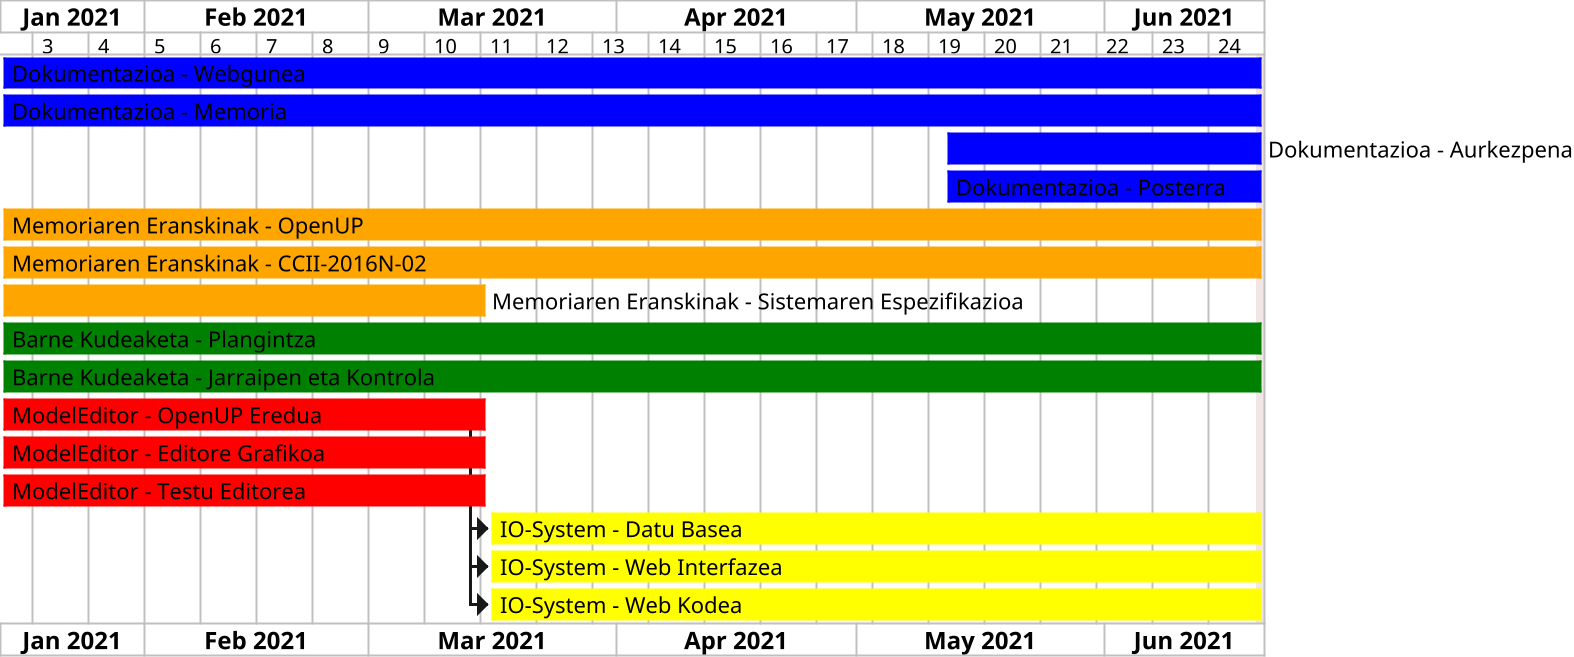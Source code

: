 @startgantt Gantt_1
scale 2
printscale weekly

project starts the 2021/01/14
2021/06/20 is closed

'Dokumentazioa'
[Dokumentazioa - Webgunea] starts 2021/01/14 and ends 2021/06/20
[Dokumentazioa - Memoria] starts 2021/01/14 and ends 2021/06/20
[Dokumentazioa - Aurkezpena] starts 2021/05/12 and ends 2021/06/20
[Dokumentazioa - Posterra] starts 2021/05/12 and ends 2021/06/20
[Dokumentazioa - Webgunea] is colored in Blue
[Dokumentazioa - Memoria] is colored in Blue
[Dokumentazioa - Aurkezpena] is colored in Blue
[Dokumentazioa - Posterra] is colored in Blue

'Memoriaren Eranskinak'
[Memoriaren Eranskinak - OpenUP] starts 2021/01/14 and ends 2021/06/20
[Memoriaren Eranskinak - CCII-2016N-02] starts 2021/01/14 and ends 2021/06/20
[Memoriaren Eranskinak - Sistemaren Espezifikazioa] starts 2021/01/14 and ends 2021/03/15
[Memoriaren Eranskinak - OpenUP] is colored in Orange
[Memoriaren Eranskinak - CCII-2016N-02] is colored in Orange
[Memoriaren Eranskinak - Sistemaren Espezifikazioa] is colored in Orange

'Barne Kudeaketa'
[Barne Kudeaketa - Plangintza] starts 2021/01/14 and ends 2021/06/20
[Barne Kudeaketa - Jarraipen eta Kontrola] starts 2021/01/14 and ends 2021/06/20
[Barne Kudeaketa - Plangintza] is colored in Green
[Barne Kudeaketa - Jarraipen eta Kontrola] is colored in Green

'ModelEditor'
[ModelEditor - OpenUP Eredua] starts 2021/01/14 and ends 2021/03/15
[ModelEditor - Editore Grafikoa] starts 2021/01/14 and ends 2021/03/15
[ModelEditor - Testu Editorea] starts 2021/01/14 and ends 2021/03/15
[ModelEditor - OpenUP Eredua] is colored in Red
[ModelEditor - Editore Grafikoa] is colored in Red
[ModelEditor - Testu Editorea] is colored in Red

'IO-System'
[IO-System - Datu Basea] starts 2021/03/16 and ends 2021/06/20
[IO-System - Web Interfazea] starts 2021/03/16 and ends 2021/06/20
[IO-System - Web Kodea] starts 2021/03/16 and ends 2021/06/20
[IO-System - Datu Basea] is colored in Yellow
[IO-System - Web Interfazea] is colored in Yellow
[IO-System - Web Kodea] is colored in Yellow

[ModelEditor - OpenUP Eredua] -> [IO-System - Datu Basea]
[ModelEditor - OpenUP Eredua] -> [IO-System - Web Interfazea]
[ModelEditor - OpenUP Eredua] -> [IO-System - Web Kodea]
@endgantt